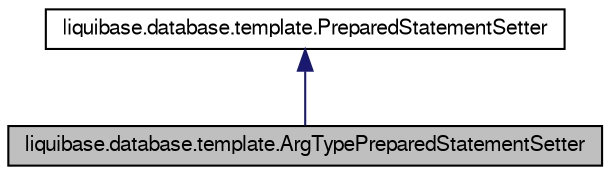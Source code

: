 digraph G
{
  edge [fontname="FreeSans",fontsize=10,labelfontname="FreeSans",labelfontsize=10];
  node [fontname="FreeSans",fontsize=10,shape=record];
  Node1 [label="liquibase.database.template.ArgTypePreparedStatementSetter",height=0.2,width=0.4,color="black", fillcolor="grey75", style="filled" fontcolor="black"];
  Node2 -> Node1 [dir=back,color="midnightblue",fontsize=10,style="solid",fontname="FreeSans"];
  Node2 [label="liquibase.database.template.PreparedStatementSetter",height=0.2,width=0.4,color="black", fillcolor="white", style="filled",URL="$interfaceliquibase_1_1database_1_1template_1_1_prepared_statement_setter.html",tooltip="General callback interface used by the JdbcTemplate class."];
}
